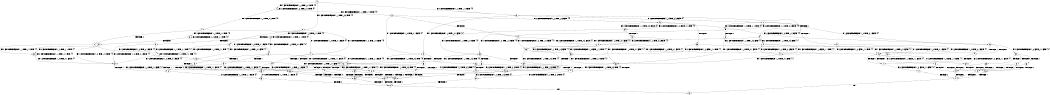 digraph BCG {
size = "7, 10.5";
center = TRUE;
node [shape = circle];
0 [peripheries = 2];
0 -> 1 [label = "EX !1 !ATOMIC_EXCH_BRANCH (1, +0, TRUE, +0, 1, TRUE) !{0}"];
0 -> 2 [label = "EX !2 !ATOMIC_EXCH_BRANCH (1, +1, TRUE, +0, 3, TRUE) !{0}"];
0 -> 3 [label = "EX !0 !ATOMIC_EXCH_BRANCH (1, +1, TRUE, +1, 1, FALSE) !{0}"];
1 -> 4 [label = "EX !2 !ATOMIC_EXCH_BRANCH (1, +1, TRUE, +0, 3, TRUE) !{0}"];
1 -> 5 [label = "EX !0 !ATOMIC_EXCH_BRANCH (1, +1, TRUE, +1, 1, FALSE) !{0}"];
1 -> 1 [label = "EX !1 !ATOMIC_EXCH_BRANCH (1, +0, TRUE, +0, 1, TRUE) !{0}"];
2 -> 6 [label = "TERMINATE !2"];
2 -> 7 [label = "EX !1 !ATOMIC_EXCH_BRANCH (1, +0, TRUE, +0, 1, FALSE) !{0}"];
2 -> 8 [label = "EX !0 !ATOMIC_EXCH_BRANCH (1, +1, TRUE, +1, 1, TRUE) !{0}"];
3 -> 9 [label = "TERMINATE !0"];
3 -> 10 [label = "EX !1 !ATOMIC_EXCH_BRANCH (1, +0, TRUE, +0, 1, FALSE) !{0}"];
3 -> 11 [label = "EX !2 !ATOMIC_EXCH_BRANCH (1, +1, TRUE, +0, 3, FALSE) !{0}"];
4 -> 12 [label = "TERMINATE !2"];
4 -> 13 [label = "EX !0 !ATOMIC_EXCH_BRANCH (1, +1, TRUE, +1, 1, TRUE) !{0}"];
4 -> 7 [label = "EX !1 !ATOMIC_EXCH_BRANCH (1, +0, TRUE, +0, 1, FALSE) !{0}"];
5 -> 14 [label = "TERMINATE !0"];
5 -> 15 [label = "EX !2 !ATOMIC_EXCH_BRANCH (1, +1, TRUE, +0, 3, FALSE) !{0}"];
5 -> 10 [label = "EX !1 !ATOMIC_EXCH_BRANCH (1, +0, TRUE, +0, 1, FALSE) !{0}"];
6 -> 16 [label = "EX !1 !ATOMIC_EXCH_BRANCH (1, +0, TRUE, +0, 1, FALSE) !{1}"];
6 -> 17 [label = "EX !0 !ATOMIC_EXCH_BRANCH (1, +1, TRUE, +1, 1, TRUE) !{1}"];
7 -> 18 [label = "TERMINATE !1"];
7 -> 19 [label = "TERMINATE !2"];
7 -> 20 [label = "EX !0 !ATOMIC_EXCH_BRANCH (1, +1, TRUE, +1, 1, FALSE) !{0}"];
8 -> 21 [label = "TERMINATE !2"];
8 -> 22 [label = "EX !1 !ATOMIC_EXCH_BRANCH (1, +0, TRUE, +0, 1, FALSE) !{0}"];
8 -> 8 [label = "EX !0 !ATOMIC_EXCH_BRANCH (1, +1, TRUE, +1, 1, TRUE) !{0}"];
9 -> 23 [label = "EX !1 !ATOMIC_EXCH_BRANCH (1, +0, TRUE, +0, 1, FALSE) !{1}"];
9 -> 24 [label = "EX !2 !ATOMIC_EXCH_BRANCH (1, +1, TRUE, +0, 3, FALSE) !{1}"];
10 -> 25 [label = "TERMINATE !1"];
10 -> 26 [label = "TERMINATE !0"];
10 -> 20 [label = "EX !2 !ATOMIC_EXCH_BRANCH (1, +1, TRUE, +0, 3, TRUE) !{0}"];
11 -> 27 [label = "TERMINATE !0"];
11 -> 28 [label = "EX !1 !ATOMIC_EXCH_BRANCH (1, +0, TRUE, +0, 1, FALSE) !{0}"];
11 -> 29 [label = "EX !2 !ATOMIC_EXCH_BRANCH (1, +0, FALSE, +1, 1, TRUE) !{0}"];
12 -> 16 [label = "EX !1 !ATOMIC_EXCH_BRANCH (1, +0, TRUE, +0, 1, FALSE) !{1}"];
12 -> 30 [label = "EX !0 !ATOMIC_EXCH_BRANCH (1, +1, TRUE, +1, 1, TRUE) !{1}"];
13 -> 31 [label = "TERMINATE !2"];
13 -> 22 [label = "EX !1 !ATOMIC_EXCH_BRANCH (1, +0, TRUE, +0, 1, FALSE) !{0}"];
13 -> 13 [label = "EX !0 !ATOMIC_EXCH_BRANCH (1, +1, TRUE, +1, 1, TRUE) !{0}"];
14 -> 23 [label = "EX !1 !ATOMIC_EXCH_BRANCH (1, +0, TRUE, +0, 1, FALSE) !{1}"];
14 -> 32 [label = "EX !2 !ATOMIC_EXCH_BRANCH (1, +1, TRUE, +0, 3, FALSE) !{1}"];
15 -> 33 [label = "TERMINATE !0"];
15 -> 34 [label = "EX !2 !ATOMIC_EXCH_BRANCH (1, +0, FALSE, +1, 1, TRUE) !{0}"];
15 -> 28 [label = "EX !1 !ATOMIC_EXCH_BRANCH (1, +0, TRUE, +0, 1, FALSE) !{0}"];
16 -> 35 [label = "TERMINATE !1"];
16 -> 36 [label = "EX !0 !ATOMIC_EXCH_BRANCH (1, +1, TRUE, +1, 1, FALSE) !{1}"];
17 -> 37 [label = "EX !1 !ATOMIC_EXCH_BRANCH (1, +0, TRUE, +0, 1, FALSE) !{1}"];
17 -> 17 [label = "EX !0 !ATOMIC_EXCH_BRANCH (1, +1, TRUE, +1, 1, TRUE) !{1}"];
18 -> 35 [label = "TERMINATE !2"];
18 -> 38 [label = "EX !0 !ATOMIC_EXCH_BRANCH (1, +1, TRUE, +1, 1, FALSE) !{1}"];
19 -> 35 [label = "TERMINATE !1"];
19 -> 36 [label = "EX !0 !ATOMIC_EXCH_BRANCH (1, +1, TRUE, +1, 1, FALSE) !{1}"];
20 -> 39 [label = "TERMINATE !1"];
20 -> 40 [label = "TERMINATE !2"];
20 -> 41 [label = "TERMINATE !0"];
21 -> 17 [label = "EX !0 !ATOMIC_EXCH_BRANCH (1, +1, TRUE, +1, 1, TRUE) !{1}"];
21 -> 37 [label = "EX !1 !ATOMIC_EXCH_BRANCH (1, +0, TRUE, +0, 1, FALSE) !{1}"];
22 -> 42 [label = "TERMINATE !1"];
22 -> 43 [label = "TERMINATE !2"];
22 -> 20 [label = "EX !0 !ATOMIC_EXCH_BRANCH (1, +1, TRUE, +1, 1, FALSE) !{0}"];
23 -> 44 [label = "TERMINATE !1"];
23 -> 45 [label = "EX !2 !ATOMIC_EXCH_BRANCH (1, +1, TRUE, +0, 3, TRUE) !{1}"];
24 -> 46 [label = "EX !1 !ATOMIC_EXCH_BRANCH (1, +0, TRUE, +0, 1, FALSE) !{1}"];
24 -> 47 [label = "EX !2 !ATOMIC_EXCH_BRANCH (1, +0, FALSE, +1, 1, TRUE) !{1}"];
25 -> 44 [label = "TERMINATE !0"];
25 -> 38 [label = "EX !2 !ATOMIC_EXCH_BRANCH (1, +1, TRUE, +0, 3, TRUE) !{1}"];
26 -> 44 [label = "TERMINATE !1"];
26 -> 45 [label = "EX !2 !ATOMIC_EXCH_BRANCH (1, +1, TRUE, +0, 3, TRUE) !{1}"];
27 -> 47 [label = "EX !2 !ATOMIC_EXCH_BRANCH (1, +0, FALSE, +1, 1, TRUE) !{1}"];
27 -> 46 [label = "EX !1 !ATOMIC_EXCH_BRANCH (1, +0, TRUE, +0, 1, FALSE) !{1}"];
28 -> 48 [label = "TERMINATE !1"];
28 -> 49 [label = "TERMINATE !0"];
28 -> 50 [label = "EX !2 !ATOMIC_EXCH_BRANCH (1, +0, FALSE, +1, 1, FALSE) !{0}"];
29 -> 51 [label = "TERMINATE !0"];
29 -> 52 [label = "EX !1 !ATOMIC_EXCH_BRANCH (1, +0, TRUE, +0, 1, FALSE) !{0}"];
29 -> 11 [label = "EX !2 !ATOMIC_EXCH_BRANCH (1, +1, TRUE, +0, 3, FALSE) !{0}"];
30 -> 37 [label = "EX !1 !ATOMIC_EXCH_BRANCH (1, +0, TRUE, +0, 1, FALSE) !{1}"];
30 -> 30 [label = "EX !0 !ATOMIC_EXCH_BRANCH (1, +1, TRUE, +1, 1, TRUE) !{1}"];
31 -> 37 [label = "EX !1 !ATOMIC_EXCH_BRANCH (1, +0, TRUE, +0, 1, FALSE) !{1}"];
31 -> 30 [label = "EX !0 !ATOMIC_EXCH_BRANCH (1, +1, TRUE, +1, 1, TRUE) !{1}"];
32 -> 53 [label = "EX !2 !ATOMIC_EXCH_BRANCH (1, +0, FALSE, +1, 1, TRUE) !{1}"];
32 -> 46 [label = "EX !1 !ATOMIC_EXCH_BRANCH (1, +0, TRUE, +0, 1, FALSE) !{1}"];
33 -> 53 [label = "EX !2 !ATOMIC_EXCH_BRANCH (1, +0, FALSE, +1, 1, TRUE) !{1}"];
33 -> 46 [label = "EX !1 !ATOMIC_EXCH_BRANCH (1, +0, TRUE, +0, 1, FALSE) !{1}"];
34 -> 54 [label = "TERMINATE !0"];
34 -> 15 [label = "EX !2 !ATOMIC_EXCH_BRANCH (1, +1, TRUE, +0, 3, FALSE) !{0}"];
34 -> 52 [label = "EX !1 !ATOMIC_EXCH_BRANCH (1, +0, TRUE, +0, 1, FALSE) !{0}"];
35 -> 55 [label = "EX !0 !ATOMIC_EXCH_BRANCH (1, +1, TRUE, +1, 1, FALSE) !{2}"];
36 -> 56 [label = "TERMINATE !1"];
36 -> 57 [label = "TERMINATE !0"];
37 -> 58 [label = "TERMINATE !1"];
37 -> 36 [label = "EX !0 !ATOMIC_EXCH_BRANCH (1, +1, TRUE, +1, 1, FALSE) !{1}"];
38 -> 56 [label = "TERMINATE !2"];
38 -> 59 [label = "TERMINATE !0"];
39 -> 56 [label = "TERMINATE !2"];
39 -> 59 [label = "TERMINATE !0"];
40 -> 56 [label = "TERMINATE !1"];
40 -> 57 [label = "TERMINATE !0"];
41 -> 59 [label = "TERMINATE !1"];
41 -> 57 [label = "TERMINATE !2"];
42 -> 38 [label = "EX !0 !ATOMIC_EXCH_BRANCH (1, +1, TRUE, +1, 1, FALSE) !{1}"];
42 -> 58 [label = "TERMINATE !2"];
43 -> 36 [label = "EX !0 !ATOMIC_EXCH_BRANCH (1, +1, TRUE, +1, 1, FALSE) !{1}"];
43 -> 58 [label = "TERMINATE !1"];
44 -> 60 [label = "EX !2 !ATOMIC_EXCH_BRANCH (1, +1, TRUE, +0, 3, TRUE) !{2}"];
45 -> 59 [label = "TERMINATE !1"];
45 -> 57 [label = "TERMINATE !2"];
46 -> 61 [label = "TERMINATE !1"];
46 -> 62 [label = "EX !2 !ATOMIC_EXCH_BRANCH (1, +0, FALSE, +1, 1, FALSE) !{1}"];
47 -> 63 [label = "EX !1 !ATOMIC_EXCH_BRANCH (1, +0, TRUE, +0, 1, FALSE) !{1}"];
47 -> 24 [label = "EX !2 !ATOMIC_EXCH_BRANCH (1, +1, TRUE, +0, 3, FALSE) !{1}"];
48 -> 64 [label = "EX !2 !ATOMIC_EXCH_BRANCH (1, +0, FALSE, +1, 1, FALSE) !{1}"];
48 -> 61 [label = "TERMINATE !0"];
49 -> 62 [label = "EX !2 !ATOMIC_EXCH_BRANCH (1, +0, FALSE, +1, 1, FALSE) !{1}"];
49 -> 61 [label = "TERMINATE !1"];
50 -> 65 [label = "TERMINATE !1"];
50 -> 66 [label = "TERMINATE !2"];
50 -> 67 [label = "TERMINATE !0"];
51 -> 24 [label = "EX !2 !ATOMIC_EXCH_BRANCH (1, +1, TRUE, +0, 3, FALSE) !{1}"];
51 -> 63 [label = "EX !1 !ATOMIC_EXCH_BRANCH (1, +0, TRUE, +0, 1, FALSE) !{1}"];
52 -> 68 [label = "TERMINATE !1"];
52 -> 69 [label = "TERMINATE !0"];
52 -> 20 [label = "EX !2 !ATOMIC_EXCH_BRANCH (1, +1, TRUE, +0, 3, TRUE) !{0}"];
53 -> 32 [label = "EX !2 !ATOMIC_EXCH_BRANCH (1, +1, TRUE, +0, 3, FALSE) !{1}"];
53 -> 63 [label = "EX !1 !ATOMIC_EXCH_BRANCH (1, +0, TRUE, +0, 1, FALSE) !{1}"];
54 -> 32 [label = "EX !2 !ATOMIC_EXCH_BRANCH (1, +1, TRUE, +0, 3, FALSE) !{1}"];
54 -> 63 [label = "EX !1 !ATOMIC_EXCH_BRANCH (1, +0, TRUE, +0, 1, FALSE) !{1}"];
55 -> 70 [label = "TERMINATE !0"];
56 -> 70 [label = "TERMINATE !0"];
57 -> 70 [label = "TERMINATE !1"];
58 -> 55 [label = "EX !0 !ATOMIC_EXCH_BRANCH (1, +1, TRUE, +1, 1, FALSE) !{2}"];
59 -> 70 [label = "TERMINATE !2"];
60 -> 70 [label = "TERMINATE !2"];
61 -> 71 [label = "EX !2 !ATOMIC_EXCH_BRANCH (1, +0, FALSE, +1, 1, FALSE) !{2}"];
62 -> 72 [label = "TERMINATE !1"];
62 -> 73 [label = "TERMINATE !2"];
63 -> 74 [label = "TERMINATE !1"];
63 -> 45 [label = "EX !2 !ATOMIC_EXCH_BRANCH (1, +1, TRUE, +0, 3, TRUE) !{1}"];
64 -> 75 [label = "TERMINATE !2"];
64 -> 72 [label = "TERMINATE !0"];
65 -> 75 [label = "TERMINATE !2"];
65 -> 72 [label = "TERMINATE !0"];
66 -> 75 [label = "TERMINATE !1"];
66 -> 73 [label = "TERMINATE !0"];
67 -> 72 [label = "TERMINATE !1"];
67 -> 73 [label = "TERMINATE !2"];
68 -> 38 [label = "EX !2 !ATOMIC_EXCH_BRANCH (1, +1, TRUE, +0, 3, TRUE) !{1}"];
68 -> 74 [label = "TERMINATE !0"];
69 -> 45 [label = "EX !2 !ATOMIC_EXCH_BRANCH (1, +1, TRUE, +0, 3, TRUE) !{1}"];
69 -> 74 [label = "TERMINATE !1"];
70 -> 76 [label = "exit"];
71 -> 77 [label = "TERMINATE !2"];
72 -> 77 [label = "TERMINATE !2"];
73 -> 77 [label = "TERMINATE !1"];
74 -> 60 [label = "EX !2 !ATOMIC_EXCH_BRANCH (1, +1, TRUE, +0, 3, TRUE) !{2}"];
75 -> 77 [label = "TERMINATE !0"];
77 -> 76 [label = "exit"];
}
